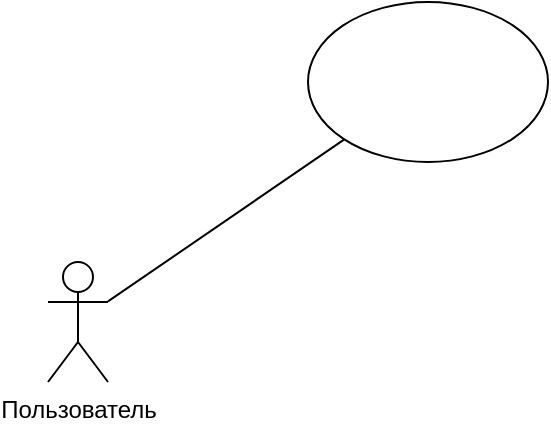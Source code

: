 <mxfile version="26.1.0">
  <diagram name="Страница — 1" id="g-W6IpVcaZkE4EB_A0rz">
    <mxGraphModel dx="2314" dy="1106" grid="1" gridSize="10" guides="1" tooltips="1" connect="1" arrows="1" fold="1" page="1" pageScale="1" pageWidth="827" pageHeight="1169" math="0" shadow="0">
      <root>
        <mxCell id="0" />
        <mxCell id="1" parent="0" />
        <mxCell id="6vRXRV-s_xUbLQpa3weZ-1" value="Пользователь" style="shape=umlActor;verticalLabelPosition=bottom;verticalAlign=top;html=1;" vertex="1" parent="1">
          <mxGeometry x="270" y="410" width="30" height="60" as="geometry" />
        </mxCell>
        <mxCell id="6vRXRV-s_xUbLQpa3weZ-2" value="" style="ellipse;whiteSpace=wrap;html=1;" vertex="1" parent="1">
          <mxGeometry x="400" y="280" width="120" height="80" as="geometry" />
        </mxCell>
        <mxCell id="6vRXRV-s_xUbLQpa3weZ-3" value="" style="endArrow=none;html=1;rounded=0;" edge="1" parent="1" source="6vRXRV-s_xUbLQpa3weZ-1" target="6vRXRV-s_xUbLQpa3weZ-2">
          <mxGeometry width="50" height="50" relative="1" as="geometry">
            <mxPoint x="380" y="440" as="sourcePoint" />
            <mxPoint x="430" y="390" as="targetPoint" />
          </mxGeometry>
        </mxCell>
      </root>
    </mxGraphModel>
  </diagram>
</mxfile>
